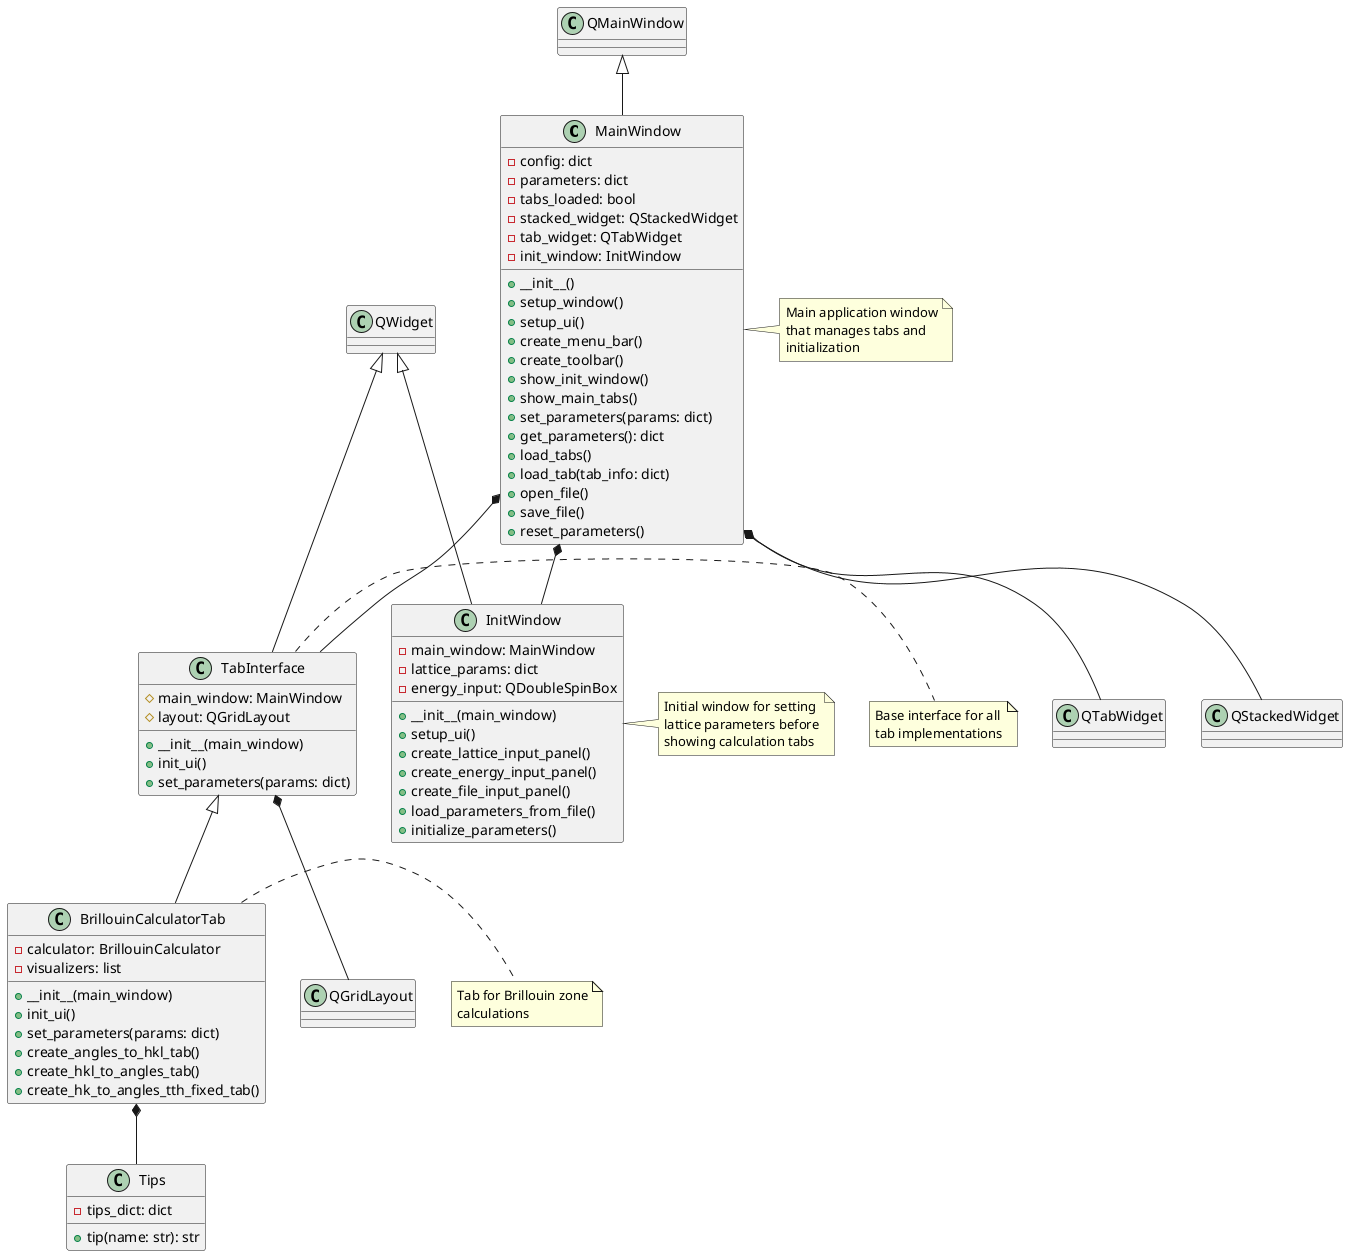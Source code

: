 @startuml GUI Structure

class MainWindow {
  - config: dict
  - parameters: dict
  - tabs_loaded: bool
  - stacked_widget: QStackedWidget
  - tab_widget: QTabWidget
  - init_window: InitWindow
  + __init__()
  + setup_window()
  + setup_ui()
  + create_menu_bar()
  + create_toolbar()
  + show_init_window()
  + show_main_tabs()
  + set_parameters(params: dict)
  + get_parameters(): dict
  + load_tabs()
  + load_tab(tab_info: dict)
  + open_file()
  + save_file()
  + reset_parameters()
}

class InitWindow {
  - main_window: MainWindow
  - lattice_params: dict
  - energy_input: QDoubleSpinBox
  + __init__(main_window)
  + setup_ui()
  + create_lattice_input_panel()
  + create_energy_input_panel()
  + create_file_input_panel()
  + load_parameters_from_file()
  + initialize_parameters()
}

class TabInterface {
  # main_window: MainWindow
  # layout: QGridLayout
  + __init__(main_window)
  + init_ui()
  + set_parameters(params: dict)
}

class BrillouinCalculatorTab {
  - calculator: BrillouinCalculator
  - visualizers: list
  + __init__(main_window)
  + init_ui()
  + set_parameters(params: dict)
  + create_angles_to_hkl_tab()
  + create_hkl_to_angles_tab()
  + create_hk_to_angles_tth_fixed_tab()
}

class Tips {
  - tips_dict: dict
  + tip(name: str): str
}

class QMainWindow {
}

class QTabWidget {
}

class QStackedWidget {
}

class QGridLayout {
}

class QWidget {
}

QMainWindow <|-- MainWindow
QWidget <|-- InitWindow
QWidget <|-- TabInterface
TabInterface <|-- BrillouinCalculatorTab

MainWindow *-- InitWindow
MainWindow *-- TabInterface
BrillouinCalculatorTab *-- Tips

MainWindow *-- QTabWidget
MainWindow *-- QStackedWidget
TabInterface *-- QGridLayout

note right of MainWindow
  Main application window
  that manages tabs and
  initialization
end note

note right of InitWindow
  Initial window for setting
  lattice parameters before
  showing calculation tabs
end note

note right of TabInterface
  Base interface for all
  tab implementations
end note

note right of BrillouinCalculatorTab
  Tab for Brillouin zone
  calculations
end note

@enduml 